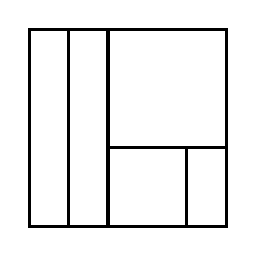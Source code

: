 \begin{tikzpicture}[very thick, scale=.5]
    \draw (0,0) rectangle (1,5);
    \draw (1,0) rectangle (2,5);
    \draw (2,2) rectangle (5,5);
    \draw (2,0) rectangle (4,2);
    \draw (4,0) rectangle (5,2);
\end{tikzpicture}
